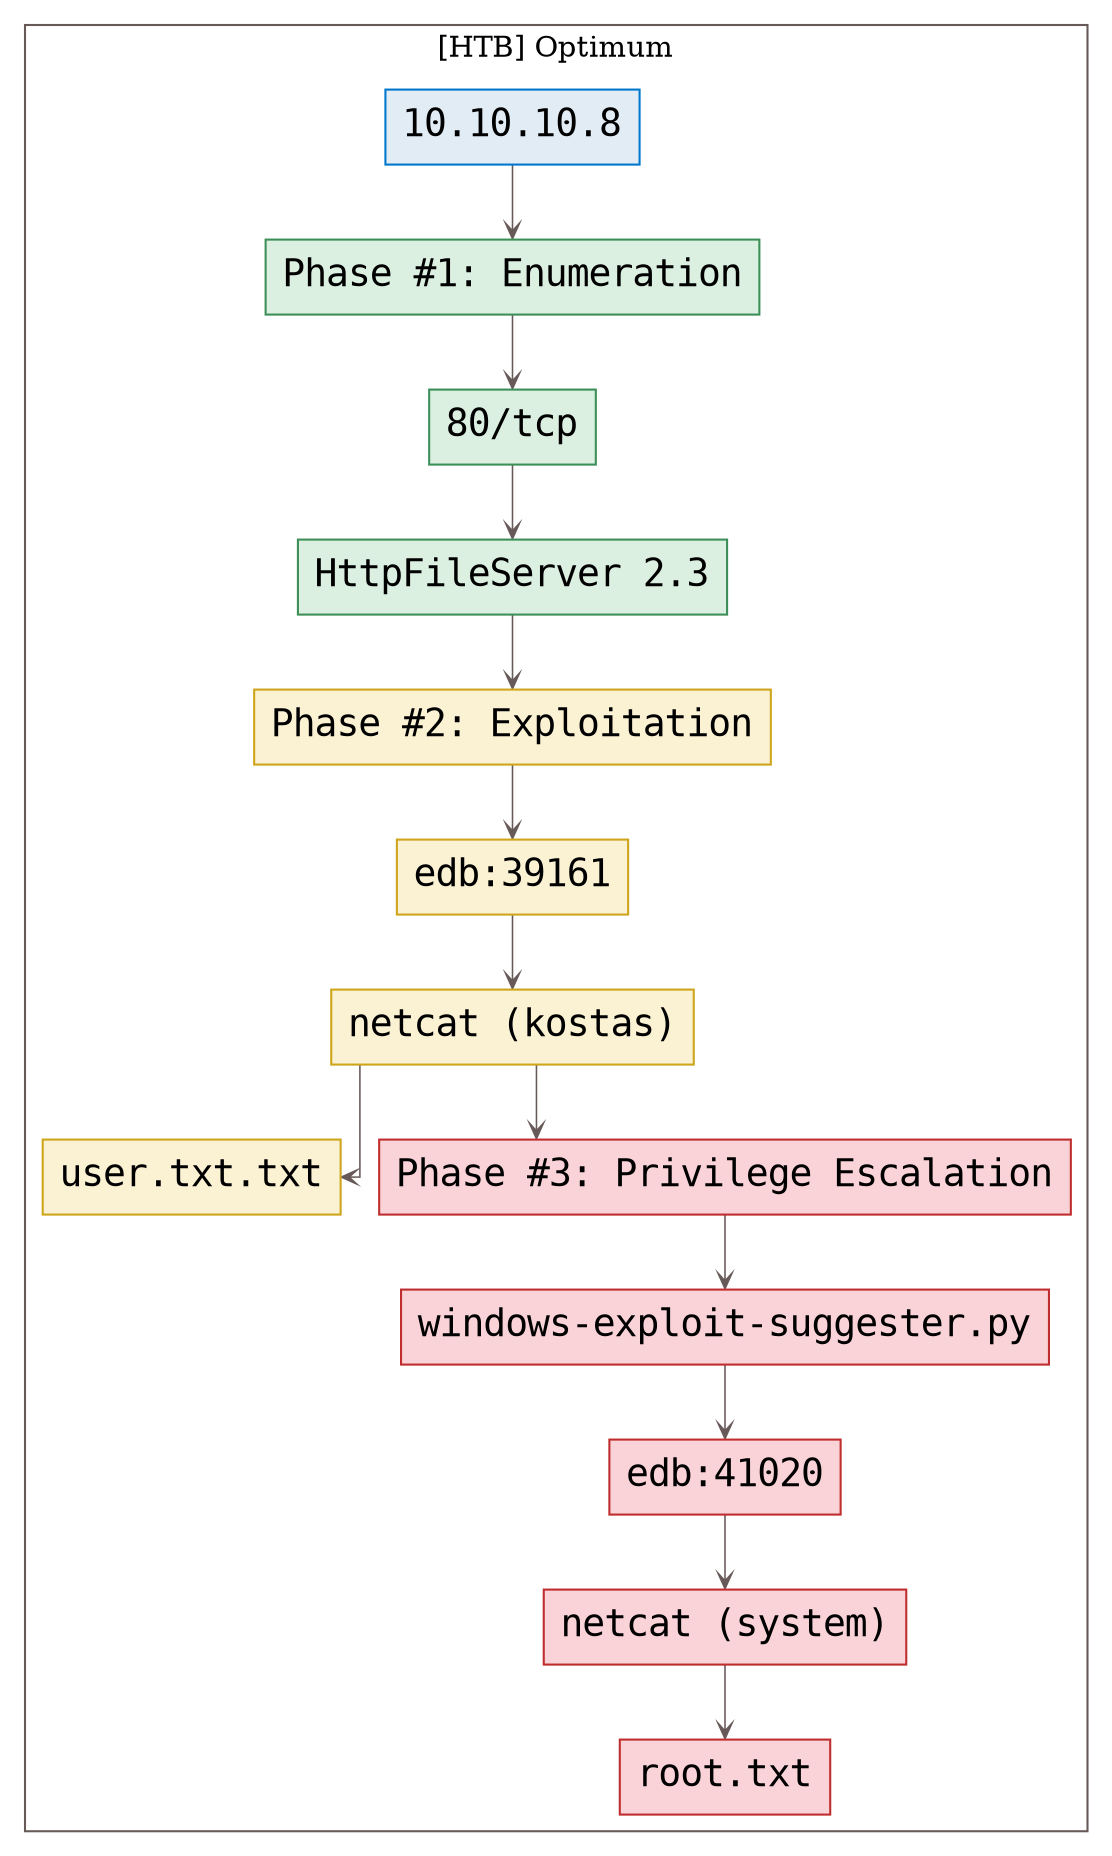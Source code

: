 digraph G {
  #rankdir=LR;
  nodesdictep=1.0; splines="ortho"; K=0.6; overlap=scale; fixedsize=true; resolution=72; bgcolor="#ffffff"; outputorder="edgesfirst";
  node [fontname="courier" fontsize=18 shape=box width=0.25 fillcolor="white" style="filled,solid"];
  edge [style=solid color="#665957" penwidth=0.75 arrowhead=vee arrowsize=0.75 ];

  0[label="10.10.10.8" color="#0077cc" fillcolor="#e1ecf4" tooltip="[HTB] Optimum"];
  10[label="edb:41020" color="#c02d2e" fillcolor="#f9d3d7" tooltip="Phase #3:Privilege Escalation"];
  11[label="netcat (system)" color="#c02d2e" fillcolor="#f9d3d7" tooltip="Phase #3:Privilege Escalation"];
  12[label="root.txt" color="#c02d2e" fillcolor="#f9d3d7" tooltip="Phase #3:Privilege Escalation"];
  1[label="Phase #1: Enumeration" color="#3d8f58" fillcolor="#dcf0e2" tooltip="Phase #1:Enumeration"];
  2[label="80/tcp" color="#3d8f58" fillcolor="#dcf0e2" tooltip="Phase #1:Enumeration"];
  3[label="HttpFileServer 2.3" color="#3d8f58" fillcolor="#dcf0e2" tooltip="Phase #1:Enumeration"];
  4[label="Phase #2: Exploitation" color="#cea51b" fillcolor="#fbf2d4" tooltip="Phase #2:Exploitation"];
  5[label="edb:39161" color="#cea51b" fillcolor="#fbf2d4" tooltip="Phase #2:Exploitation"];
  6[label="netcat (kostas)" color="#cea51b" fillcolor="#fbf2d4" tooltip="Phase #2:Exploitation"];
  7[label="user.txt.txt" color="#cea51b" fillcolor="#fbf2d4" tooltip="Phase #2:Exploitation"];
  8[label="Phase #3: Privilege Escalation" color="#c02d2e" fillcolor="#f9d3d7" tooltip="Phase #3:Privilege Escalation"];
  9[label="windows-exploit-suggester.py" color="#c02d2e" fillcolor="#f9d3d7" tooltip="Phase #3:Privilege Escalation"];

  subgraph cluster_0 {
    node [style="filled,solid"];
    label = "[HTB] Optimum";
    color = "#665957";
    0 -> 1 [color="#665957"];
    1 -> 2 [color="#665957"];
    10 -> 11 [color="#665957"];
    11 -> 12 [color="#665957"];
    2 -> 3 [color="#665957"];
    3 -> 4 [color="#665957"];
    4 -> 5 [color="#665957"];
    5 -> 6 [color="#665957"];
    6 -> 7 [color="#665957"];
    6 -> 8 [color="#665957"];
    8 -> 9 [color="#665957"];
    9 -> 10 [color="#665957"];
  }
}
